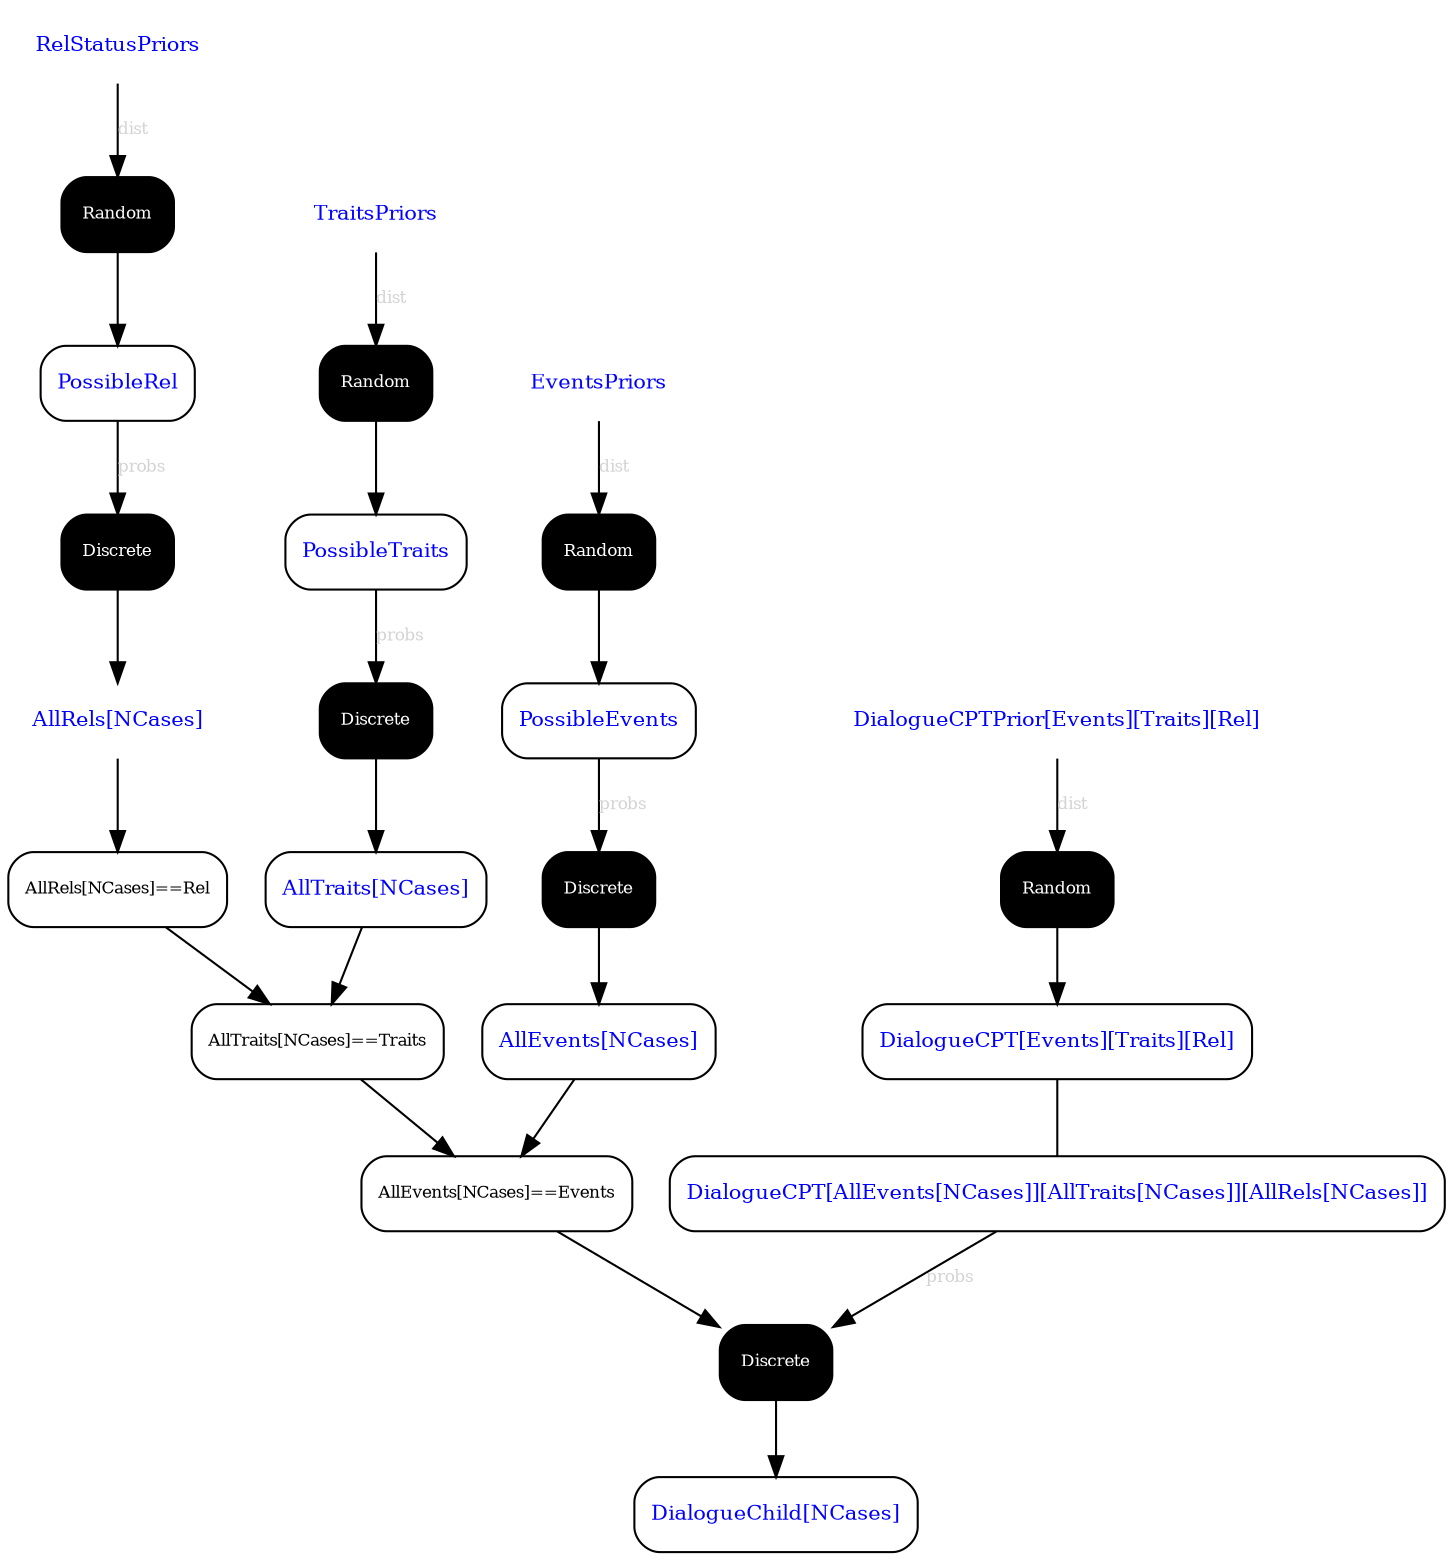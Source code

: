 digraph Model
{
    node [ fontsize=8, style="filled, rounded", fillcolor=transparent ];

    node0 [ label="DialogueCPT[AllEvents[NCases]][AllTraits[NCases]][AllRels[NCases]]" fontsize="10" fontcolor="#0000FF" shape="box" ];
    node1 [ label="Discrete" fontsize="8" fontcolor="#FFFFFF" fillcolor="#000000" shape="box" ];
    node2 [ label="AllEvents[NCases]==Events" fontcolor="#000000" shape="box" ];
    node3 [ label="AllTraits[NCases]==Traits" fontcolor="#000000" shape="box" ];
    node4 [ label="AllRels[NCases]==Rel" fontcolor="#000000" shape="box" ];
    node5 [ label="AllRels[NCases]" fontsize="10" fontcolor="#0000FF" shape="none" ];
    node6 [ label="AllTraits[NCases]" fontsize="10" fontcolor="#0000FF" shape="box" ];
    node7 [ label="AllEvents[NCases]" fontsize="10" fontcolor="#0000FF" shape="box" ];
    node8 [ label="DialogueChild[NCases]" fontsize="10" fontcolor="#0000FF" shape="box" ];
    node9 [ label="PossibleEvents" fontsize="10" fontcolor="#0000FF" shape="box" ];
    node10 [ label="Discrete" fontsize="8" fontcolor="#FFFFFF" fillcolor="#000000" shape="box" ];
    node11 [ label="EventsPriors" fontsize="10" fontcolor="#0000FF" shape="none" ];
    node12 [ label="Random" fontsize="8" fontcolor="#FFFFFF" fillcolor="#000000" shape="box" ];
    node13 [ label="PossibleTraits" fontsize="10" fontcolor="#0000FF" shape="box" ];
    node14 [ label="Discrete" fontsize="8" fontcolor="#FFFFFF" fillcolor="#000000" shape="box" ];
    node15 [ label="TraitsPriors" fontsize="10" fontcolor="#0000FF" shape="none" ];
    node16 [ label="Random" fontsize="8" fontcolor="#FFFFFF" fillcolor="#000000" shape="box" ];
    node17 [ label="PossibleRel" fontsize="10" fontcolor="#0000FF" shape="box" ];
    node18 [ label="Discrete" fontsize="8" fontcolor="#FFFFFF" fillcolor="#000000" shape="box" ];
    node19 [ label="RelStatusPriors" fontsize="10" fontcolor="#0000FF" shape="none" ];
    node20 [ label="Random" fontsize="8" fontcolor="#FFFFFF" fillcolor="#000000" shape="box" ];
    node21 [ label="DialogueCPTPrior[Events][Traits][Rel]" fontsize="10" fontcolor="#0000FF" shape="none" ];
    node22 [ label="Random" fontsize="8" fontcolor="#FFFFFF" fillcolor="#000000" shape="box" ];
    node23 [ label="DialogueCPT[Events][Traits][Rel]" fontsize="10" fontcolor="#0000FF" shape="box" ];

    node5 -> node4 [ arrowtail="none" ];
    node4 -> node3 [ arrowtail="none" ];
    node6 -> node3 [ arrowtail="none" ];
    node3 -> node2 [ arrowtail="none" ];
    node7 -> node2 [ arrowtail="none" ];
    node2 -> node1 [ arrowtail="none" ];
    node0 -> node1 [ label="probs" fontsize="8" fontcolor="#D3D3D3" arrowtail="none" ];
    node1 -> node8 [ label="" fontsize="8" fontcolor="#D3D3D3" arrowtail="none" ];
    node9 -> node10 [ label="probs" fontsize="8" fontcolor="#D3D3D3" arrowtail="none" ];
    node10 -> node7 [ label="" fontsize="8" fontcolor="#D3D3D3" arrowtail="none" ];
    node11 -> node12 [ label="dist" fontsize="8" fontcolor="#D3D3D3" arrowtail="none" ];
    node12 -> node9 [ label="" fontsize="8" fontcolor="#D3D3D3" arrowtail="none" ];
    node13 -> node14 [ label="probs" fontsize="8" fontcolor="#D3D3D3" arrowtail="none" ];
    node14 -> node6 [ label="" fontsize="8" fontcolor="#D3D3D3" arrowtail="none" ];
    node15 -> node16 [ label="dist" fontsize="8" fontcolor="#D3D3D3" arrowtail="none" ];
    node16 -> node13 [ label="" fontsize="8" fontcolor="#D3D3D3" arrowtail="none" ];
    node17 -> node18 [ label="probs" fontsize="8" fontcolor="#D3D3D3" arrowtail="none" ];
    node18 -> node5 [ label="" fontsize="8" fontcolor="#D3D3D3" arrowtail="none" ];
    node19 -> node20 [ label="dist" fontsize="8" fontcolor="#D3D3D3" arrowtail="none" ];
    node20 -> node17 [ label="" fontsize="8" fontcolor="#D3D3D3" arrowtail="none" ];
    node21 -> node22 [ label="dist" fontsize="8" fontcolor="#D3D3D3" arrowtail="none" ];
    node22 -> node23 [ label="" fontsize="8" fontcolor="#D3D3D3" arrowtail="none" ];
    node23 -> node0 [ arrowtail="none" arrowhead="none" ];
}
